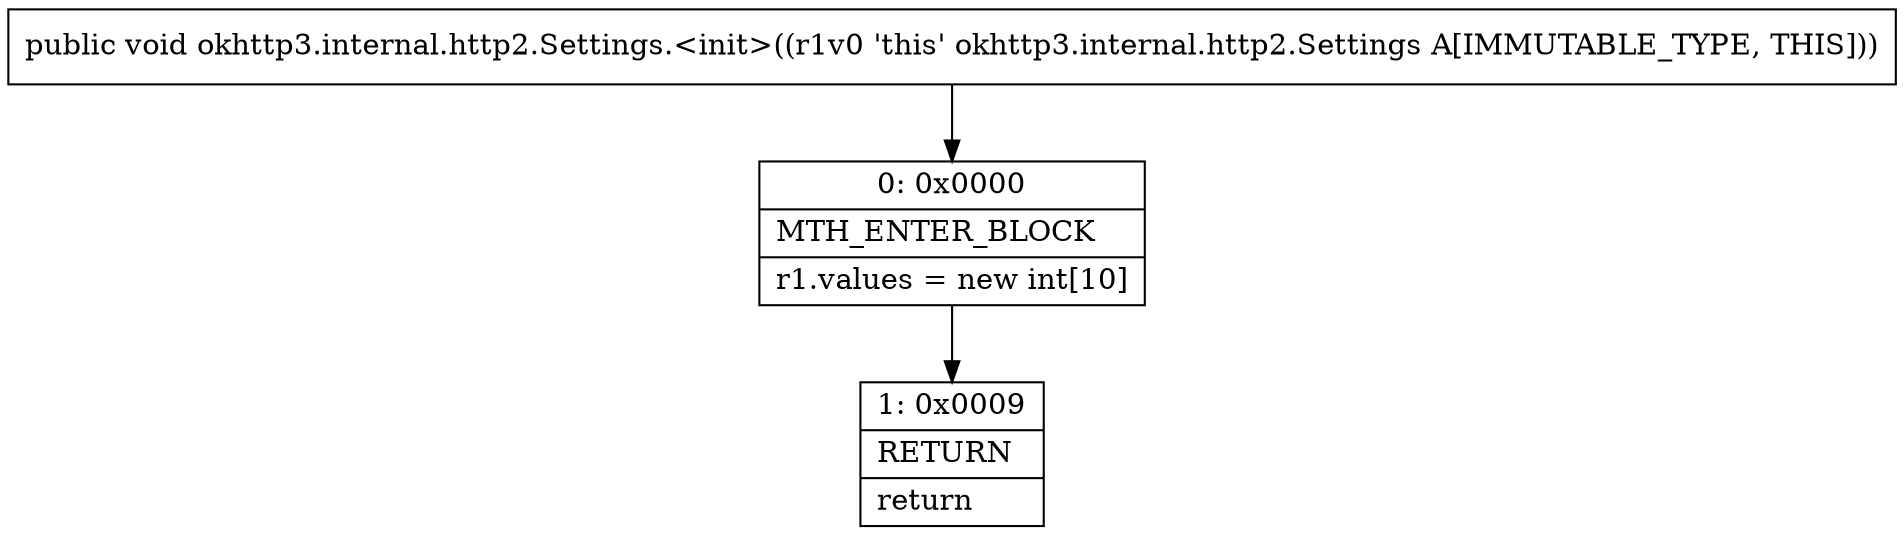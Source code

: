 digraph "CFG forokhttp3.internal.http2.Settings.\<init\>()V" {
Node_0 [shape=record,label="{0\:\ 0x0000|MTH_ENTER_BLOCK\l|r1.values = new int[10]\l}"];
Node_1 [shape=record,label="{1\:\ 0x0009|RETURN\l|return\l}"];
MethodNode[shape=record,label="{public void okhttp3.internal.http2.Settings.\<init\>((r1v0 'this' okhttp3.internal.http2.Settings A[IMMUTABLE_TYPE, THIS])) }"];
MethodNode -> Node_0;
Node_0 -> Node_1;
}

